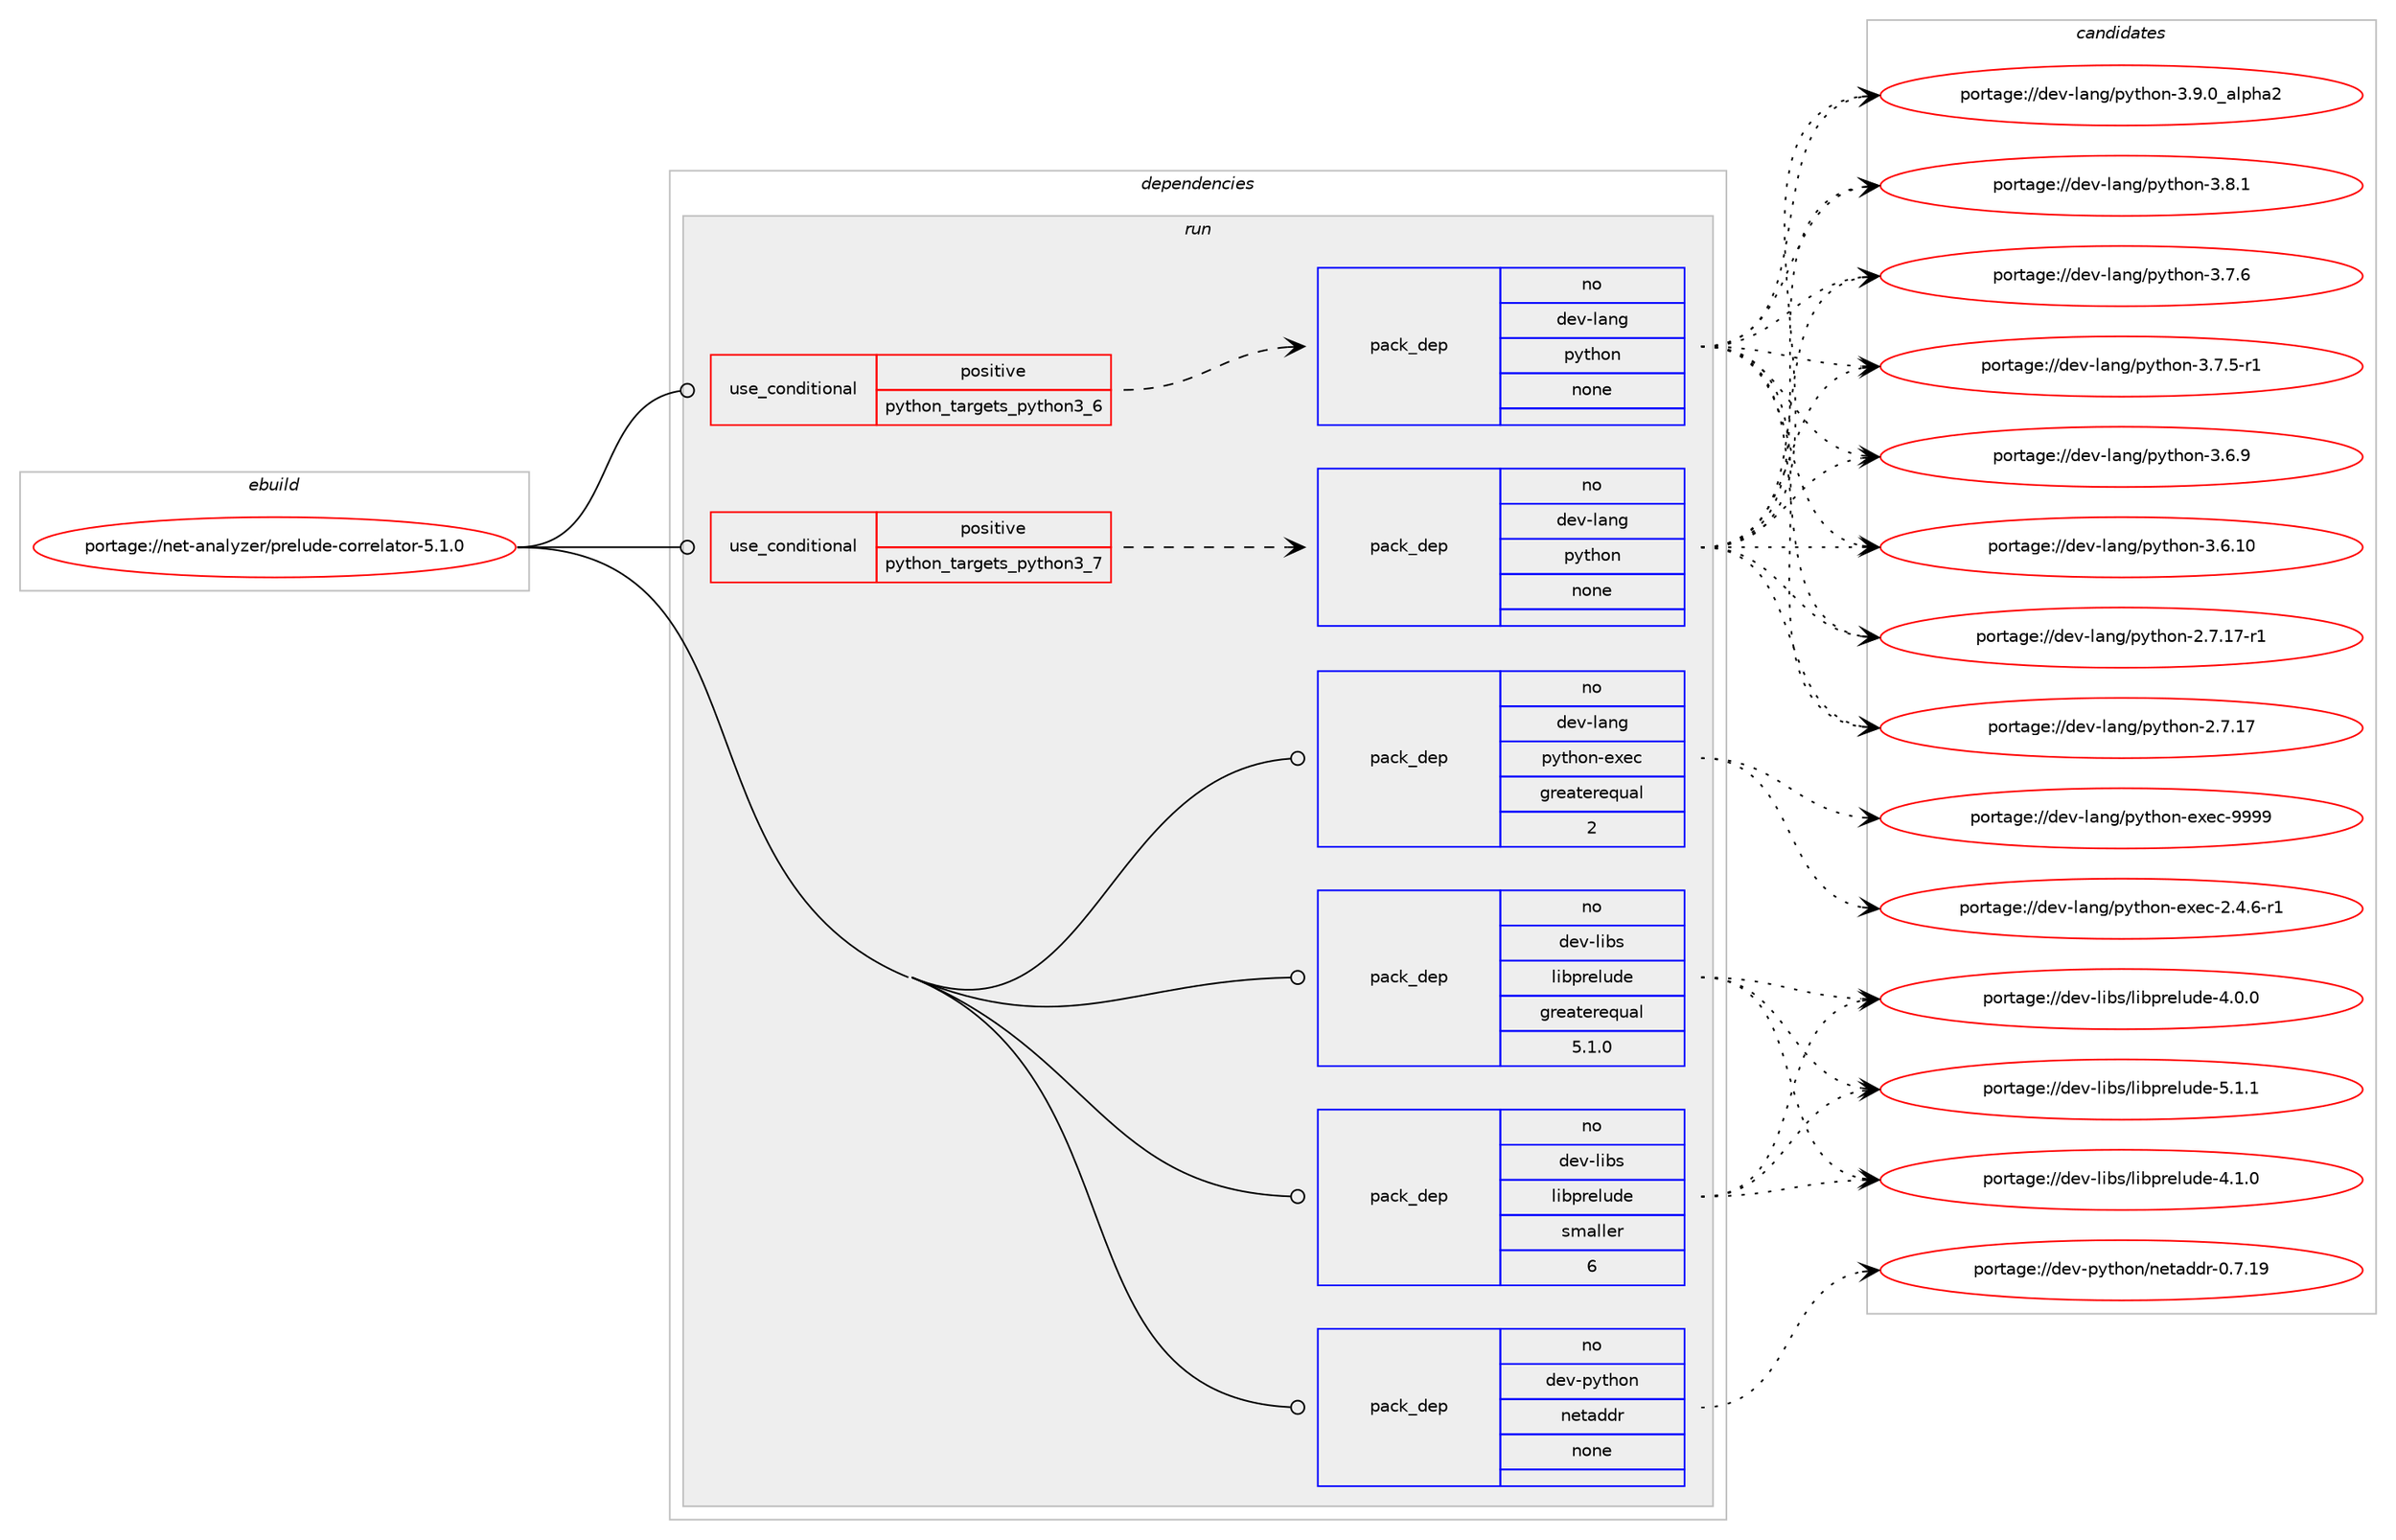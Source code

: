 digraph prolog {

# *************
# Graph options
# *************

newrank=true;
concentrate=true;
compound=true;
graph [rankdir=LR,fontname=Helvetica,fontsize=10,ranksep=1.5];#, ranksep=2.5, nodesep=0.2];
edge  [arrowhead=vee];
node  [fontname=Helvetica,fontsize=10];

# **********
# The ebuild
# **********

subgraph cluster_leftcol {
color=gray;
rank=same;
label=<<i>ebuild</i>>;
id [label="portage://net-analyzer/prelude-correlator-5.1.0", color=red, width=4, href="../net-analyzer/prelude-correlator-5.1.0.svg"];
}

# ****************
# The dependencies
# ****************

subgraph cluster_midcol {
color=gray;
label=<<i>dependencies</i>>;
subgraph cluster_compile {
fillcolor="#eeeeee";
style=filled;
label=<<i>compile</i>>;
}
subgraph cluster_compileandrun {
fillcolor="#eeeeee";
style=filled;
label=<<i>compile and run</i>>;
}
subgraph cluster_run {
fillcolor="#eeeeee";
style=filled;
label=<<i>run</i>>;
subgraph cond34081 {
dependency152226 [label=<<TABLE BORDER="0" CELLBORDER="1" CELLSPACING="0" CELLPADDING="4"><TR><TD ROWSPAN="3" CELLPADDING="10">use_conditional</TD></TR><TR><TD>positive</TD></TR><TR><TD>python_targets_python3_6</TD></TR></TABLE>>, shape=none, color=red];
subgraph pack115651 {
dependency152227 [label=<<TABLE BORDER="0" CELLBORDER="1" CELLSPACING="0" CELLPADDING="4" WIDTH="220"><TR><TD ROWSPAN="6" CELLPADDING="30">pack_dep</TD></TR><TR><TD WIDTH="110">no</TD></TR><TR><TD>dev-lang</TD></TR><TR><TD>python</TD></TR><TR><TD>none</TD></TR><TR><TD></TD></TR></TABLE>>, shape=none, color=blue];
}
dependency152226:e -> dependency152227:w [weight=20,style="dashed",arrowhead="vee"];
}
id:e -> dependency152226:w [weight=20,style="solid",arrowhead="odot"];
subgraph cond34082 {
dependency152228 [label=<<TABLE BORDER="0" CELLBORDER="1" CELLSPACING="0" CELLPADDING="4"><TR><TD ROWSPAN="3" CELLPADDING="10">use_conditional</TD></TR><TR><TD>positive</TD></TR><TR><TD>python_targets_python3_7</TD></TR></TABLE>>, shape=none, color=red];
subgraph pack115652 {
dependency152229 [label=<<TABLE BORDER="0" CELLBORDER="1" CELLSPACING="0" CELLPADDING="4" WIDTH="220"><TR><TD ROWSPAN="6" CELLPADDING="30">pack_dep</TD></TR><TR><TD WIDTH="110">no</TD></TR><TR><TD>dev-lang</TD></TR><TR><TD>python</TD></TR><TR><TD>none</TD></TR><TR><TD></TD></TR></TABLE>>, shape=none, color=blue];
}
dependency152228:e -> dependency152229:w [weight=20,style="dashed",arrowhead="vee"];
}
id:e -> dependency152228:w [weight=20,style="solid",arrowhead="odot"];
subgraph pack115653 {
dependency152230 [label=<<TABLE BORDER="0" CELLBORDER="1" CELLSPACING="0" CELLPADDING="4" WIDTH="220"><TR><TD ROWSPAN="6" CELLPADDING="30">pack_dep</TD></TR><TR><TD WIDTH="110">no</TD></TR><TR><TD>dev-lang</TD></TR><TR><TD>python-exec</TD></TR><TR><TD>greaterequal</TD></TR><TR><TD>2</TD></TR></TABLE>>, shape=none, color=blue];
}
id:e -> dependency152230:w [weight=20,style="solid",arrowhead="odot"];
subgraph pack115654 {
dependency152231 [label=<<TABLE BORDER="0" CELLBORDER="1" CELLSPACING="0" CELLPADDING="4" WIDTH="220"><TR><TD ROWSPAN="6" CELLPADDING="30">pack_dep</TD></TR><TR><TD WIDTH="110">no</TD></TR><TR><TD>dev-libs</TD></TR><TR><TD>libprelude</TD></TR><TR><TD>greaterequal</TD></TR><TR><TD>5.1.0</TD></TR></TABLE>>, shape=none, color=blue];
}
id:e -> dependency152231:w [weight=20,style="solid",arrowhead="odot"];
subgraph pack115655 {
dependency152232 [label=<<TABLE BORDER="0" CELLBORDER="1" CELLSPACING="0" CELLPADDING="4" WIDTH="220"><TR><TD ROWSPAN="6" CELLPADDING="30">pack_dep</TD></TR><TR><TD WIDTH="110">no</TD></TR><TR><TD>dev-libs</TD></TR><TR><TD>libprelude</TD></TR><TR><TD>smaller</TD></TR><TR><TD>6</TD></TR></TABLE>>, shape=none, color=blue];
}
id:e -> dependency152232:w [weight=20,style="solid",arrowhead="odot"];
subgraph pack115656 {
dependency152233 [label=<<TABLE BORDER="0" CELLBORDER="1" CELLSPACING="0" CELLPADDING="4" WIDTH="220"><TR><TD ROWSPAN="6" CELLPADDING="30">pack_dep</TD></TR><TR><TD WIDTH="110">no</TD></TR><TR><TD>dev-python</TD></TR><TR><TD>netaddr</TD></TR><TR><TD>none</TD></TR><TR><TD></TD></TR></TABLE>>, shape=none, color=blue];
}
id:e -> dependency152233:w [weight=20,style="solid",arrowhead="odot"];
}
}

# **************
# The candidates
# **************

subgraph cluster_choices {
rank=same;
color=gray;
label=<<i>candidates</i>>;

subgraph choice115651 {
color=black;
nodesep=1;
choice10010111845108971101034711212111610411111045514657464895971081121049750 [label="portage://dev-lang/python-3.9.0_alpha2", color=red, width=4,href="../dev-lang/python-3.9.0_alpha2.svg"];
choice100101118451089711010347112121116104111110455146564649 [label="portage://dev-lang/python-3.8.1", color=red, width=4,href="../dev-lang/python-3.8.1.svg"];
choice100101118451089711010347112121116104111110455146554654 [label="portage://dev-lang/python-3.7.6", color=red, width=4,href="../dev-lang/python-3.7.6.svg"];
choice1001011184510897110103471121211161041111104551465546534511449 [label="portage://dev-lang/python-3.7.5-r1", color=red, width=4,href="../dev-lang/python-3.7.5-r1.svg"];
choice100101118451089711010347112121116104111110455146544657 [label="portage://dev-lang/python-3.6.9", color=red, width=4,href="../dev-lang/python-3.6.9.svg"];
choice10010111845108971101034711212111610411111045514654464948 [label="portage://dev-lang/python-3.6.10", color=red, width=4,href="../dev-lang/python-3.6.10.svg"];
choice100101118451089711010347112121116104111110455046554649554511449 [label="portage://dev-lang/python-2.7.17-r1", color=red, width=4,href="../dev-lang/python-2.7.17-r1.svg"];
choice10010111845108971101034711212111610411111045504655464955 [label="portage://dev-lang/python-2.7.17", color=red, width=4,href="../dev-lang/python-2.7.17.svg"];
dependency152227:e -> choice10010111845108971101034711212111610411111045514657464895971081121049750:w [style=dotted,weight="100"];
dependency152227:e -> choice100101118451089711010347112121116104111110455146564649:w [style=dotted,weight="100"];
dependency152227:e -> choice100101118451089711010347112121116104111110455146554654:w [style=dotted,weight="100"];
dependency152227:e -> choice1001011184510897110103471121211161041111104551465546534511449:w [style=dotted,weight="100"];
dependency152227:e -> choice100101118451089711010347112121116104111110455146544657:w [style=dotted,weight="100"];
dependency152227:e -> choice10010111845108971101034711212111610411111045514654464948:w [style=dotted,weight="100"];
dependency152227:e -> choice100101118451089711010347112121116104111110455046554649554511449:w [style=dotted,weight="100"];
dependency152227:e -> choice10010111845108971101034711212111610411111045504655464955:w [style=dotted,weight="100"];
}
subgraph choice115652 {
color=black;
nodesep=1;
choice10010111845108971101034711212111610411111045514657464895971081121049750 [label="portage://dev-lang/python-3.9.0_alpha2", color=red, width=4,href="../dev-lang/python-3.9.0_alpha2.svg"];
choice100101118451089711010347112121116104111110455146564649 [label="portage://dev-lang/python-3.8.1", color=red, width=4,href="../dev-lang/python-3.8.1.svg"];
choice100101118451089711010347112121116104111110455146554654 [label="portage://dev-lang/python-3.7.6", color=red, width=4,href="../dev-lang/python-3.7.6.svg"];
choice1001011184510897110103471121211161041111104551465546534511449 [label="portage://dev-lang/python-3.7.5-r1", color=red, width=4,href="../dev-lang/python-3.7.5-r1.svg"];
choice100101118451089711010347112121116104111110455146544657 [label="portage://dev-lang/python-3.6.9", color=red, width=4,href="../dev-lang/python-3.6.9.svg"];
choice10010111845108971101034711212111610411111045514654464948 [label="portage://dev-lang/python-3.6.10", color=red, width=4,href="../dev-lang/python-3.6.10.svg"];
choice100101118451089711010347112121116104111110455046554649554511449 [label="portage://dev-lang/python-2.7.17-r1", color=red, width=4,href="../dev-lang/python-2.7.17-r1.svg"];
choice10010111845108971101034711212111610411111045504655464955 [label="portage://dev-lang/python-2.7.17", color=red, width=4,href="../dev-lang/python-2.7.17.svg"];
dependency152229:e -> choice10010111845108971101034711212111610411111045514657464895971081121049750:w [style=dotted,weight="100"];
dependency152229:e -> choice100101118451089711010347112121116104111110455146564649:w [style=dotted,weight="100"];
dependency152229:e -> choice100101118451089711010347112121116104111110455146554654:w [style=dotted,weight="100"];
dependency152229:e -> choice1001011184510897110103471121211161041111104551465546534511449:w [style=dotted,weight="100"];
dependency152229:e -> choice100101118451089711010347112121116104111110455146544657:w [style=dotted,weight="100"];
dependency152229:e -> choice10010111845108971101034711212111610411111045514654464948:w [style=dotted,weight="100"];
dependency152229:e -> choice100101118451089711010347112121116104111110455046554649554511449:w [style=dotted,weight="100"];
dependency152229:e -> choice10010111845108971101034711212111610411111045504655464955:w [style=dotted,weight="100"];
}
subgraph choice115653 {
color=black;
nodesep=1;
choice10010111845108971101034711212111610411111045101120101994557575757 [label="portage://dev-lang/python-exec-9999", color=red, width=4,href="../dev-lang/python-exec-9999.svg"];
choice10010111845108971101034711212111610411111045101120101994550465246544511449 [label="portage://dev-lang/python-exec-2.4.6-r1", color=red, width=4,href="../dev-lang/python-exec-2.4.6-r1.svg"];
dependency152230:e -> choice10010111845108971101034711212111610411111045101120101994557575757:w [style=dotted,weight="100"];
dependency152230:e -> choice10010111845108971101034711212111610411111045101120101994550465246544511449:w [style=dotted,weight="100"];
}
subgraph choice115654 {
color=black;
nodesep=1;
choice10010111845108105981154710810598112114101108117100101455346494649 [label="portage://dev-libs/libprelude-5.1.1", color=red, width=4,href="../dev-libs/libprelude-5.1.1.svg"];
choice10010111845108105981154710810598112114101108117100101455246494648 [label="portage://dev-libs/libprelude-4.1.0", color=red, width=4,href="../dev-libs/libprelude-4.1.0.svg"];
choice10010111845108105981154710810598112114101108117100101455246484648 [label="portage://dev-libs/libprelude-4.0.0", color=red, width=4,href="../dev-libs/libprelude-4.0.0.svg"];
dependency152231:e -> choice10010111845108105981154710810598112114101108117100101455346494649:w [style=dotted,weight="100"];
dependency152231:e -> choice10010111845108105981154710810598112114101108117100101455246494648:w [style=dotted,weight="100"];
dependency152231:e -> choice10010111845108105981154710810598112114101108117100101455246484648:w [style=dotted,weight="100"];
}
subgraph choice115655 {
color=black;
nodesep=1;
choice10010111845108105981154710810598112114101108117100101455346494649 [label="portage://dev-libs/libprelude-5.1.1", color=red, width=4,href="../dev-libs/libprelude-5.1.1.svg"];
choice10010111845108105981154710810598112114101108117100101455246494648 [label="portage://dev-libs/libprelude-4.1.0", color=red, width=4,href="../dev-libs/libprelude-4.1.0.svg"];
choice10010111845108105981154710810598112114101108117100101455246484648 [label="portage://dev-libs/libprelude-4.0.0", color=red, width=4,href="../dev-libs/libprelude-4.0.0.svg"];
dependency152232:e -> choice10010111845108105981154710810598112114101108117100101455346494649:w [style=dotted,weight="100"];
dependency152232:e -> choice10010111845108105981154710810598112114101108117100101455246494648:w [style=dotted,weight="100"];
dependency152232:e -> choice10010111845108105981154710810598112114101108117100101455246484648:w [style=dotted,weight="100"];
}
subgraph choice115656 {
color=black;
nodesep=1;
choice10010111845112121116104111110471101011169710010011445484655464957 [label="portage://dev-python/netaddr-0.7.19", color=red, width=4,href="../dev-python/netaddr-0.7.19.svg"];
dependency152233:e -> choice10010111845112121116104111110471101011169710010011445484655464957:w [style=dotted,weight="100"];
}
}

}
